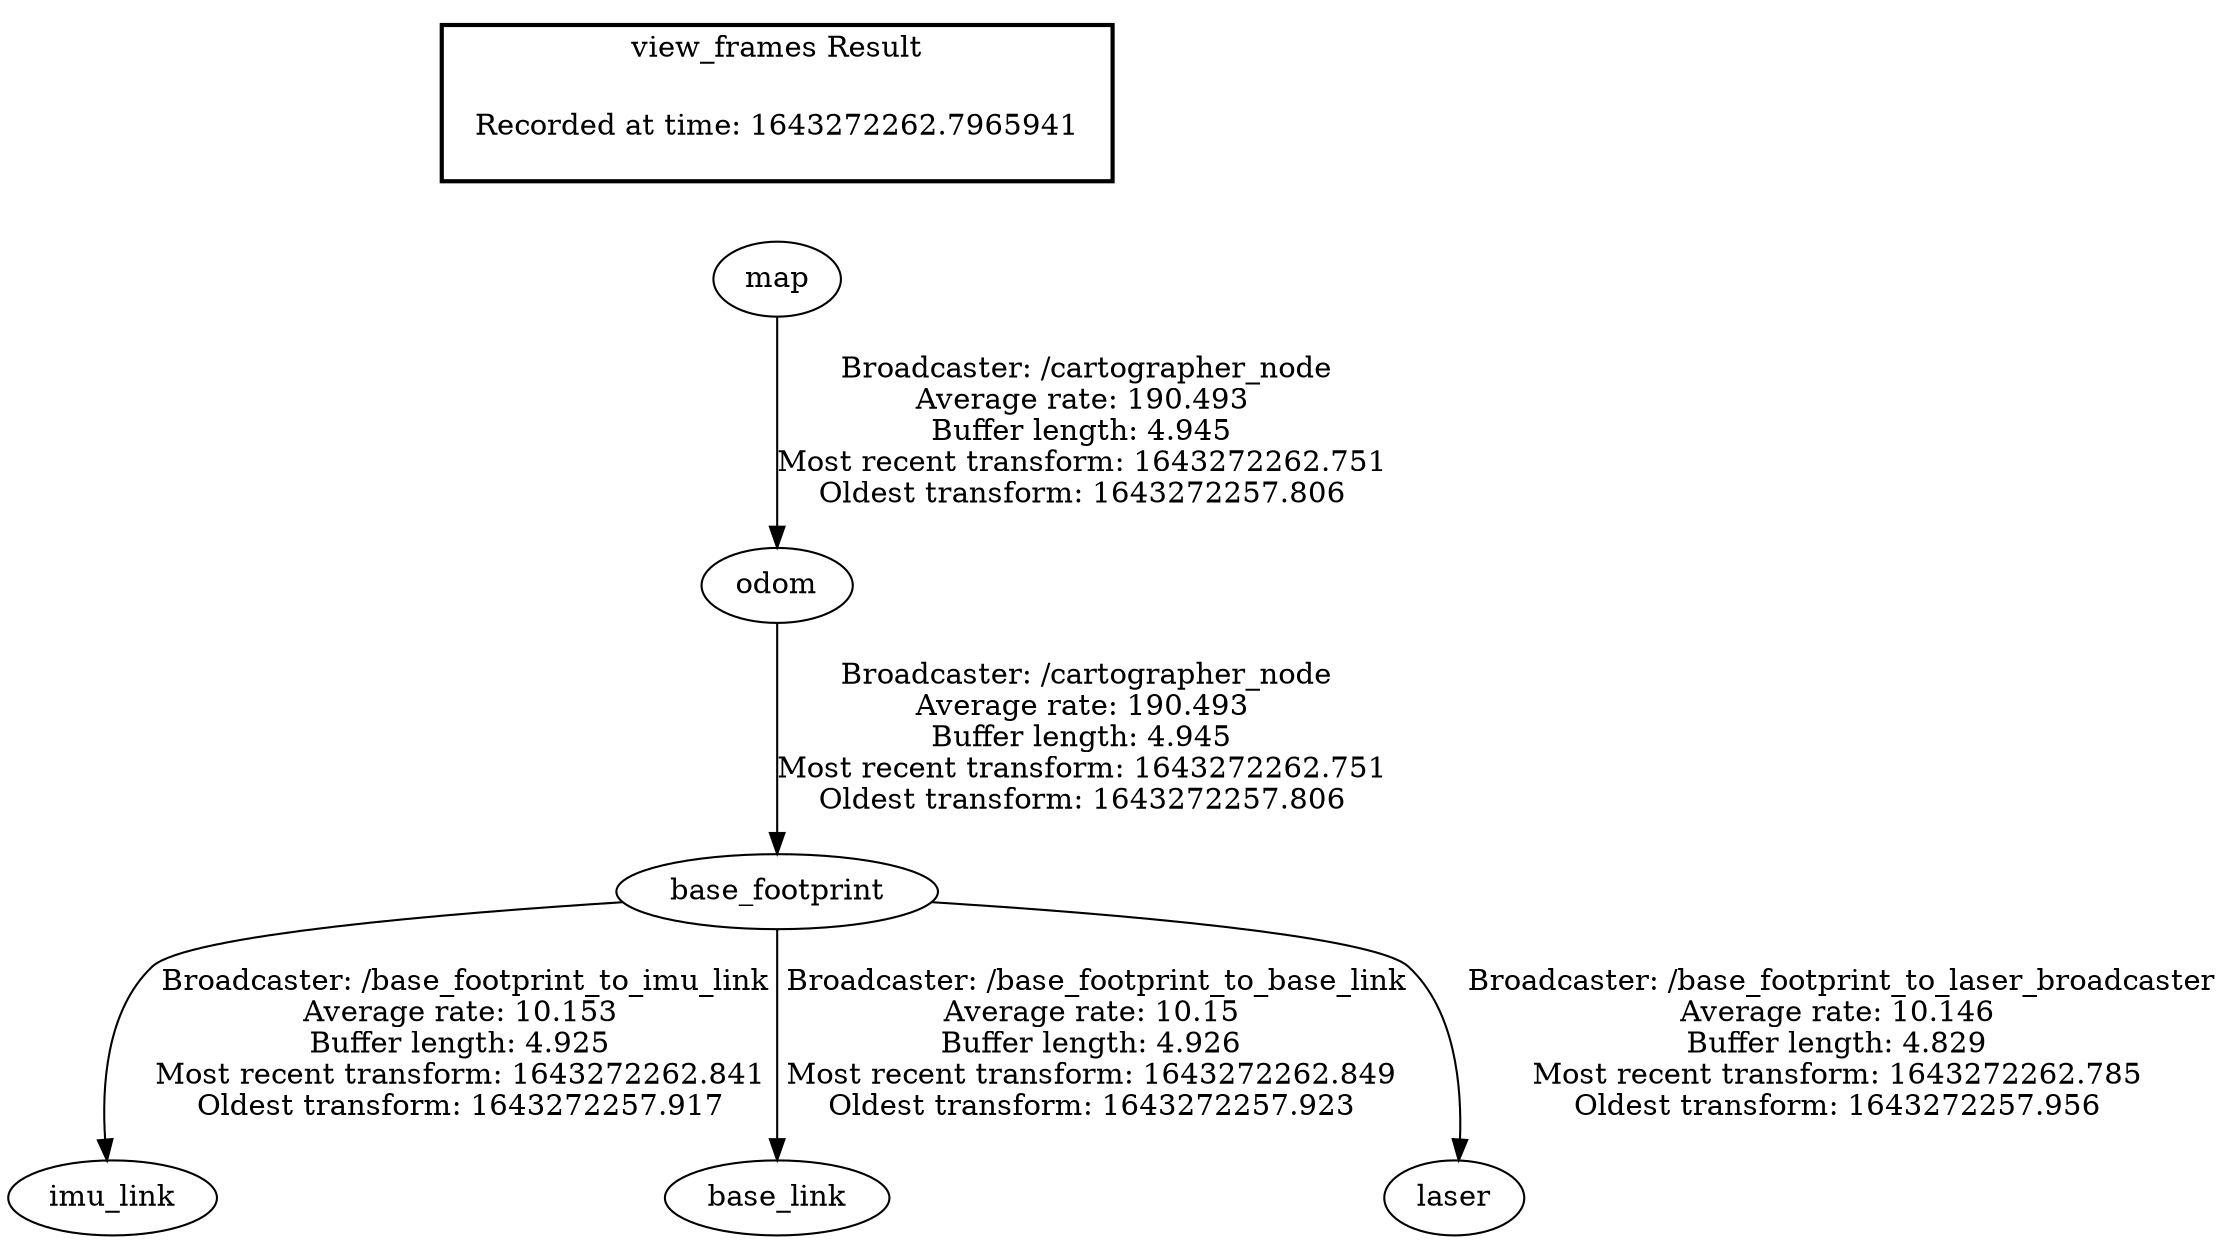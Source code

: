 digraph G {
"map" -> "odom"[label=" Broadcaster: /cartographer_node\nAverage rate: 190.493\nBuffer length: 4.945\nMost recent transform: 1643272262.751\nOldest transform: 1643272257.806\n"];
"odom" -> "base_footprint"[label=" Broadcaster: /cartographer_node\nAverage rate: 190.493\nBuffer length: 4.945\nMost recent transform: 1643272262.751\nOldest transform: 1643272257.806\n"];
"base_footprint" -> "imu_link"[label=" Broadcaster: /base_footprint_to_imu_link\nAverage rate: 10.153\nBuffer length: 4.925\nMost recent transform: 1643272262.841\nOldest transform: 1643272257.917\n"];
"base_footprint" -> "base_link"[label=" Broadcaster: /base_footprint_to_base_link\nAverage rate: 10.15\nBuffer length: 4.926\nMost recent transform: 1643272262.849\nOldest transform: 1643272257.923\n"];
"base_footprint" -> "laser"[label=" Broadcaster: /base_footprint_to_laser_broadcaster\nAverage rate: 10.146\nBuffer length: 4.829\nMost recent transform: 1643272262.785\nOldest transform: 1643272257.956\n"];
edge [style=invis];
 subgraph cluster_legend { style=bold; color=black; label ="view_frames Result";
"Recorded at time: 1643272262.7965941"[ shape=plaintext ] ;
}->"map";
}